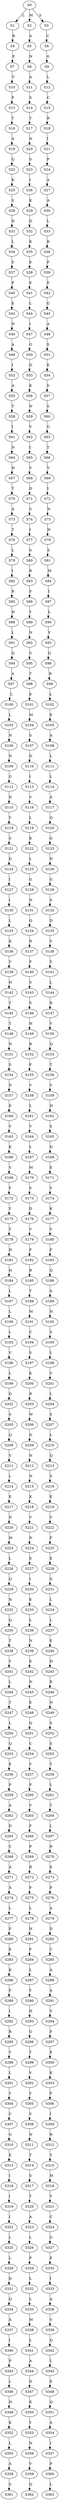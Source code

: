 strict digraph  {
	S0 -> S1 [ label = L ];
	S0 -> S2 [ label = M ];
	S0 -> S3 [ label = S ];
	S1 -> S4 [ label = R ];
	S2 -> S5 [ label = A ];
	S3 -> S6 [ label = C ];
	S4 -> S7 [ label = F ];
	S5 -> S8 [ label = N ];
	S6 -> S9 [ label = G ];
	S7 -> S10 [ label = V ];
	S8 -> S11 [ label = A ];
	S9 -> S12 [ label = L ];
	S10 -> S13 [ label = P ];
	S11 -> S14 [ label = S ];
	S12 -> S15 [ label = C ];
	S13 -> S16 [ label = T ];
	S14 -> S17 [ label = T ];
	S15 -> S18 [ label = R ];
	S16 -> S19 [ label = A ];
	S17 -> S20 [ label = N ];
	S18 -> S21 [ label = I ];
	S19 -> S22 [ label = Q ];
	S20 -> S23 [ label = S ];
	S21 -> S24 [ label = P ];
	S22 -> S25 [ label = K ];
	S23 -> S26 [ label = I ];
	S24 -> S27 [ label = A ];
	S25 -> S28 [ label = S ];
	S26 -> S29 [ label = K ];
	S27 -> S30 [ label = A ];
	S28 -> S31 [ label = D ];
	S29 -> S32 [ label = D ];
	S30 -> S33 [ label = L ];
	S31 -> S34 [ label = L ];
	S32 -> S35 [ label = K ];
	S33 -> S36 [ label = K ];
	S34 -> S37 [ label = S ];
	S35 -> S38 [ label = E ];
	S36 -> S39 [ label = P ];
	S37 -> S40 [ label = P ];
	S38 -> S41 [ label = E ];
	S39 -> S42 [ label = E ];
	S40 -> S43 [ label = E ];
	S41 -> S44 [ label = L ];
	S42 -> S45 [ label = G ];
	S43 -> S46 [ label = N ];
	S44 -> S47 [ label = I ];
	S45 -> S48 [ label = A ];
	S46 -> S49 [ label = A ];
	S47 -> S50 [ label = G ];
	S48 -> S51 [ label = S ];
	S49 -> S52 [ label = I ];
	S50 -> S53 [ label = D ];
	S51 -> S54 [ label = E ];
	S52 -> S55 [ label = A ];
	S53 -> S56 [ label = K ];
	S54 -> S57 [ label = S ];
	S55 -> S58 [ label = T ];
	S56 -> S59 [ label = N ];
	S57 -> S60 [ label = S ];
	S58 -> S61 [ label = I ];
	S59 -> S62 [ label = V ];
	S60 -> S63 [ label = G ];
	S61 -> S64 [ label = N ];
	S62 -> S65 [ label = I ];
	S63 -> S66 [ label = T ];
	S64 -> S67 [ label = H ];
	S65 -> S68 [ label = V ];
	S66 -> S69 [ label = V ];
	S67 -> S70 [ label = T ];
	S68 -> S71 [ label = D ];
	S69 -> S72 [ label = I ];
	S70 -> S73 [ label = A ];
	S71 -> S74 [ label = S ];
	S72 -> S75 [ label = N ];
	S73 -> S76 [ label = T ];
	S74 -> S77 [ label = I ];
	S75 -> S78 [ label = H ];
	S76 -> S79 [ label = L ];
	S77 -> S80 [ label = S ];
	S78 -> S81 [ label = S ];
	S79 -> S82 [ label = I ];
	S80 -> S83 [ label = R ];
	S81 -> S84 [ label = M ];
	S82 -> S85 [ label = R ];
	S83 -> S86 [ label = F ];
	S84 -> S87 [ label = I ];
	S85 -> S88 [ label = H ];
	S86 -> S89 [ label = Y ];
	S87 -> S90 [ label = L ];
	S88 -> S91 [ label = L ];
	S89 -> S92 [ label = N ];
	S90 -> S93 [ label = V ];
	S91 -> S94 [ label = Q ];
	S92 -> S95 [ label = S ];
	S93 -> S96 [ label = Q ];
	S94 -> S97 [ label = A ];
	S95 -> S98 [ label = T ];
	S96 -> S99 [ label = R ];
	S97 -> S100 [ label = L ];
	S98 -> S101 [ label = E ];
	S99 -> S102 [ label = L ];
	S100 -> S103 [ label = L ];
	S101 -> S104 [ label = M ];
	S102 -> S105 [ label = E ];
	S103 -> S106 [ label = N ];
	S104 -> S107 [ label = S ];
	S105 -> S108 [ label = A ];
	S106 -> S109 [ label = N ];
	S107 -> S110 [ label = D ];
	S108 -> S111 [ label = L ];
	S109 -> S112 [ label = G ];
	S110 -> S113 [ label = I ];
	S111 -> S114 [ label = L ];
	S112 -> S115 [ label = N ];
	S113 -> S116 [ label = V ];
	S114 -> S117 [ label = A ];
	S115 -> S118 [ label = Y ];
	S116 -> S119 [ label = L ];
	S117 -> S120 [ label = Q ];
	S118 -> S121 [ label = S ];
	S119 -> S122 [ label = K ];
	S120 -> S123 [ label = G ];
	S121 -> S124 [ label = D ];
	S122 -> S125 [ label = L ];
	S123 -> S126 [ label = N ];
	S124 -> S127 [ label = I ];
	S125 -> S128 [ label = G ];
	S126 -> S129 [ label = G ];
	S127 -> S130 [ label = I ];
	S128 -> S131 [ label = N ];
	S129 -> S132 [ label = S ];
	S130 -> S133 [ label = L ];
	S131 -> S134 [ label = Q ];
	S132 -> S135 [ label = D ];
	S133 -> S136 [ label = K ];
	S134 -> S137 [ label = R ];
	S135 -> S138 [ label = V ];
	S136 -> S139 [ label = V ];
	S137 -> S140 [ label = F ];
	S138 -> S141 [ label = S ];
	S139 -> S142 [ label = H ];
	S140 -> S143 [ label = S ];
	S141 -> S144 [ label = L ];
	S142 -> S145 [ label = T ];
	S143 -> S146 [ label = S ];
	S144 -> S147 [ label = R ];
	S145 -> S148 [ label = T ];
	S146 -> S149 [ label = H ];
	S147 -> S150 [ label = V ];
	S148 -> S151 [ label = N ];
	S149 -> S152 [ label = R ];
	S150 -> S153 [ label = Q ];
	S151 -> S154 [ label = S ];
	S152 -> S155 [ label = F ];
	S153 -> S156 [ label = T ];
	S154 -> S157 [ label = D ];
	S155 -> S158 [ label = V ];
	S156 -> S159 [ label = V ];
	S157 -> S160 [ label = E ];
	S158 -> S161 [ label = L ];
	S159 -> S162 [ label = H ];
	S160 -> S163 [ label = V ];
	S161 -> S164 [ label = V ];
	S162 -> S165 [ label = S ];
	S163 -> S166 [ label = K ];
	S164 -> S167 [ label = L ];
	S165 -> S168 [ label = D ];
	S166 -> S169 [ label = V ];
	S167 -> S170 [ label = M ];
	S168 -> S171 [ label = E ];
	S169 -> S172 [ label = F ];
	S170 -> S173 [ label = S ];
	S171 -> S174 [ label = V ];
	S172 -> S175 [ label = Y ];
	S173 -> S176 [ label = D ];
	S174 -> S177 [ label = K ];
	S175 -> S178 [ label = T ];
	S176 -> S179 [ label = V ];
	S177 -> S180 [ label = V ];
	S178 -> S181 [ label = H ];
	S179 -> S182 [ label = F ];
	S180 -> S183 [ label = F ];
	S181 -> S184 [ label = H ];
	S182 -> S185 [ label = R ];
	S183 -> S186 [ label = Q ];
	S184 -> S187 [ label = L ];
	S185 -> S188 [ label = T ];
	S186 -> S189 [ label = A ];
	S187 -> S190 [ label = L ];
	S188 -> S191 [ label = M ];
	S189 -> S192 [ label = H ];
	S190 -> S193 [ label = L ];
	S191 -> S194 [ label = C ];
	S192 -> S195 [ label = S ];
	S193 -> S196 [ label = V ];
	S194 -> S197 [ label = S ];
	S195 -> S198 [ label = L ];
	S196 -> S199 [ label = L ];
	S197 -> S200 [ label = K ];
	S198 -> S201 [ label = V ];
	S199 -> S202 [ label = Q ];
	S200 -> S203 [ label = R ];
	S201 -> S204 [ label = L ];
	S202 -> S205 [ label = S ];
	S203 -> S206 [ label = W ];
	S204 -> S207 [ label = S ];
	S205 -> S208 [ label = Q ];
	S206 -> S209 [ label = D ];
	S207 -> S210 [ label = L ];
	S208 -> S211 [ label = V ];
	S209 -> S212 [ label = N ];
	S210 -> S213 [ label = Q ];
	S211 -> S214 [ label = L ];
	S212 -> S215 [ label = N ];
	S213 -> S216 [ label = S ];
	S214 -> S217 [ label = E ];
	S215 -> S218 [ label = K ];
	S216 -> S219 [ label = E ];
	S217 -> S220 [ label = N ];
	S218 -> S221 [ label = V ];
	S219 -> S222 [ label = V ];
	S220 -> S223 [ label = M ];
	S221 -> S224 [ label = N ];
	S222 -> S225 [ label = F ];
	S223 -> S226 [ label = L ];
	S224 -> S227 [ label = E ];
	S225 -> S228 [ label = E ];
	S226 -> S229 [ label = Q ];
	S227 -> S230 [ label = I ];
	S228 -> S231 [ label = G ];
	S229 -> S232 [ label = N ];
	S230 -> S233 [ label = E ];
	S231 -> S234 [ label = L ];
	S232 -> S235 [ label = Q ];
	S233 -> S236 [ label = L ];
	S234 -> S237 [ label = L ];
	S235 -> S238 [ label = T ];
	S236 -> S239 [ label = N ];
	S237 -> S240 [ label = E ];
	S238 -> S241 [ label = V ];
	S239 -> S242 [ label = E ];
	S240 -> S243 [ label = H ];
	S241 -> S244 [ label = L ];
	S242 -> S245 [ label = N ];
	S243 -> S246 [ label = R ];
	S244 -> S247 [ label = T ];
	S245 -> S248 [ label = E ];
	S246 -> S249 [ label = N ];
	S247 -> S250 [ label = L ];
	S248 -> S251 [ label = Q ];
	S249 -> S252 [ label = S ];
	S250 -> S253 [ label = Q ];
	S251 -> S254 [ label = C ];
	S252 -> S255 [ label = S ];
	S253 -> S256 [ label = E ];
	S254 -> S257 [ label = V ];
	S255 -> S258 [ label = T ];
	S256 -> S259 [ label = P ];
	S257 -> S260 [ label = P ];
	S258 -> S261 [ label = L ];
	S259 -> S262 [ label = A ];
	S260 -> S263 [ label = V ];
	S261 -> S264 [ label = T ];
	S262 -> S265 [ label = D ];
	S263 -> S266 [ label = F ];
	S264 -> S267 [ label = L ];
	S265 -> S268 [ label = C ];
	S266 -> S269 [ label = P ];
	S267 -> S270 [ label = R ];
	S268 -> S271 [ label = A ];
	S269 -> S272 [ label = R ];
	S270 -> S273 [ label = E ];
	S271 -> S274 [ label = A ];
	S272 -> S275 [ label = F ];
	S273 -> S276 [ label = P ];
	S274 -> S277 [ label = L ];
	S275 -> S278 [ label = L ];
	S276 -> S279 [ label = A ];
	S277 -> S280 [ label = F ];
	S278 -> S281 [ label = H ];
	S279 -> S282 [ label = D ];
	S280 -> S283 [ label = E ];
	S281 -> S284 [ label = F ];
	S282 -> S285 [ label = C ];
	S283 -> S286 [ label = K ];
	S284 -> S287 [ label = L ];
	S285 -> S288 [ label = A ];
	S286 -> S289 [ label = F ];
	S287 -> S290 [ label = Y ];
	S288 -> S291 [ label = A ];
	S289 -> S292 [ label = I ];
	S290 -> S293 [ label = H ];
	S291 -> S294 [ label = V ];
	S292 -> S295 [ label = R ];
	S293 -> S296 [ label = G ];
	S294 -> S297 [ label = F ];
	S295 -> S298 [ label = Y ];
	S296 -> S299 [ label = T ];
	S297 -> S300 [ label = E ];
	S298 -> S301 [ label = L ];
	S299 -> S302 [ label = V ];
	S300 -> S303 [ label = K ];
	S301 -> S304 [ label = Y ];
	S302 -> S305 [ label = Y ];
	S303 -> S306 [ label = F ];
	S304 -> S307 [ label = C ];
	S305 -> S308 [ label = V ];
	S306 -> S309 [ label = I ];
	S307 -> S310 [ label = G ];
	S308 -> S311 [ label = N ];
	S309 -> S312 [ label = R ];
	S310 -> S313 [ label = E ];
	S311 -> S314 [ label = T ];
	S312 -> S315 [ label = Y ];
	S313 -> S316 [ label = I ];
	S314 -> S317 [ label = S ];
	S315 -> S318 [ label = M ];
	S316 -> S319 [ label = I ];
	S317 -> S320 [ label = T ];
	S318 -> S321 [ label = Y ];
	S319 -> S322 [ label = I ];
	S320 -> S323 [ label = A ];
	S321 -> S324 [ label = C ];
	S322 -> S325 [ label = L ];
	S323 -> S326 [ label = L ];
	S324 -> S327 [ label = G ];
	S325 -> S328 [ label = L ];
	S326 -> S329 [ label = P ];
	S327 -> S330 [ label = E ];
	S328 -> S331 [ label = D ];
	S329 -> S332 [ label = L ];
	S330 -> S333 [ label = I ];
	S331 -> S334 [ label = Q ];
	S332 -> S335 [ label = L ];
	S333 -> S336 [ label = A ];
	S334 -> S337 [ label = A ];
	S335 -> S338 [ label = M ];
	S336 -> S339 [ label = V ];
	S337 -> S340 [ label = I ];
	S338 -> S341 [ label = L ];
	S339 -> S342 [ label = Q ];
	S340 -> S343 [ label = P ];
	S341 -> S344 [ label = A ];
	S342 -> S345 [ label = L ];
	S343 -> S346 [ label = L ];
	S344 -> S347 [ label = D ];
	S345 -> S348 [ label = E ];
	S346 -> S349 [ label = H ];
	S347 -> S350 [ label = K ];
	S348 -> S351 [ label = Q ];
	S349 -> S352 [ label = K ];
	S350 -> S353 [ label = Y ];
	S351 -> S354 [ label = A ];
	S352 -> S355 [ label = L ];
	S353 -> S356 [ label = N ];
	S354 -> S357 [ label = I ];
	S355 -> S358 [ label = A ];
	S356 -> S359 [ label = V ];
	S357 -> S360 [ label = P ];
	S358 -> S361 [ label = S ];
	S359 -> S362 [ label = Q ];
	S360 -> S363 [ label = L ];
}
